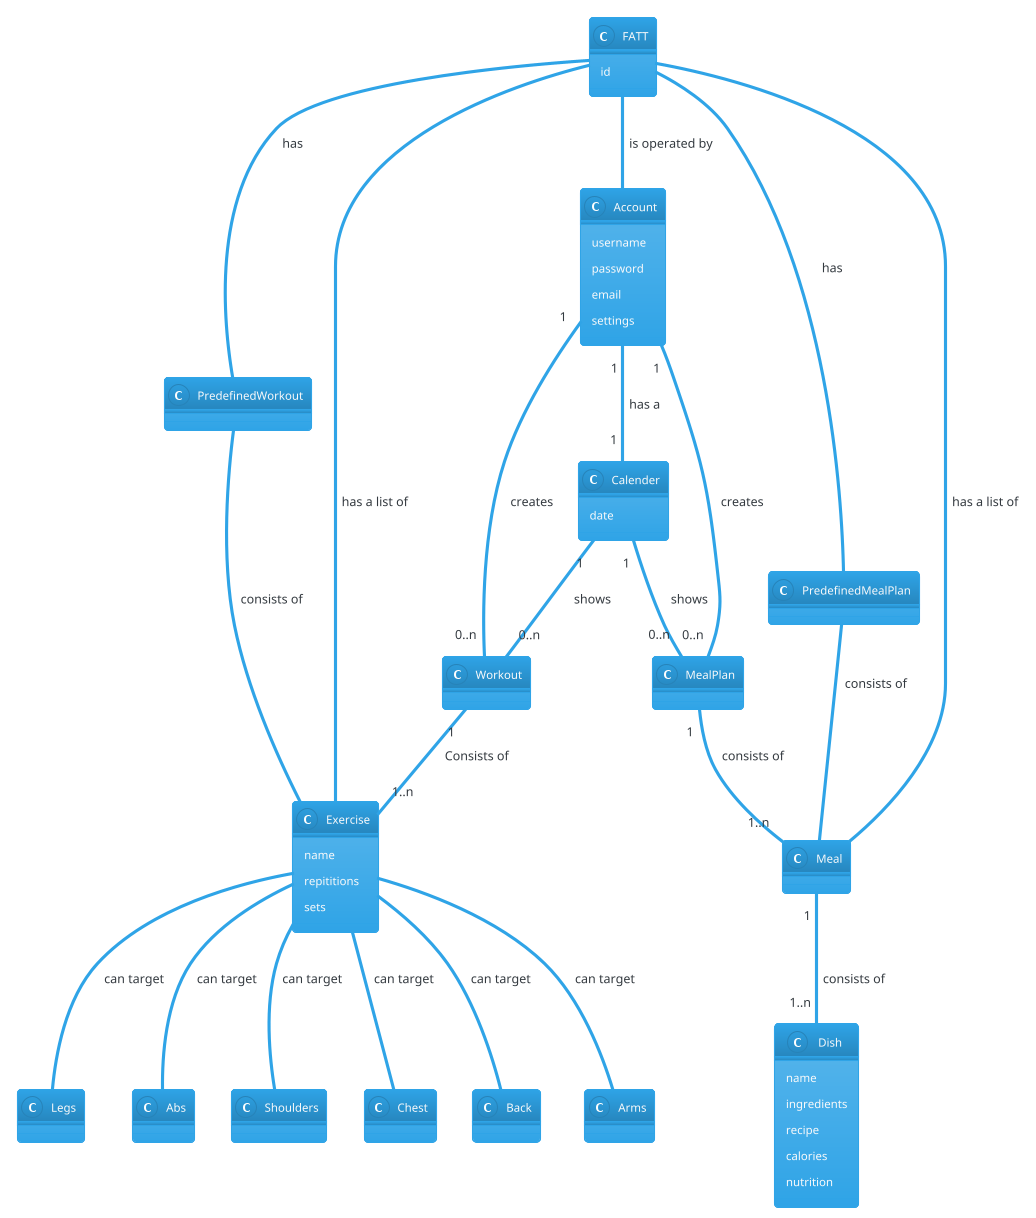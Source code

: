 @startuml Domain Model (Gustav)
!theme cerulean

class Account {
    
    username
    password
    email
    settings
}

Class Workout {}

class PredefinedWorkout {}

class Exercise {
    name
    repititions
    sets
}

class Chest {}
class Back {}
class Arms {}
class Legs {}
class Abs {}
class Shoulders {}

class MealPlan {}

class PredefinedMealPlan {}

class Meal {
    
}

class Dish {
    name
    ingredients
    recipe
    calories
    nutrition
}

class Calender {
    date
}

Class FATT {
    id
}

FATT -- Account : is operated by 
FATT -- Exercise : has a list of
FATT -- Meal : has a list of
FATT -- PredefinedMealPlan : has
FATT -- PredefinedWorkout : has 

Account "1" -- "0..n" MealPlan : creates
Account "1" -- "1" Calender : has a
Account "1" -- "0..n" Workout : creates

MealPlan "1" -- "1..n" Meal : consists of
Meal "1" -- "1..n" Dish : consists of

PredefinedMealPlan -- Meal : consists of
PredefinedWorkout -- Exercise : consists of


Workout "1" -- "1..n" Exercise : Consists of

Exercise -- Chest : can target
Exercise -- Back : can target
Exercise -- Arms : can target
Exercise -- Legs : can target
Exercise -- Shoulders : can target
Exercise -- Abs : can target 

Calender "1" -- "0..n" Workout : shows
Calender "1" --  "0..n" MealPlan : shows

@enduml